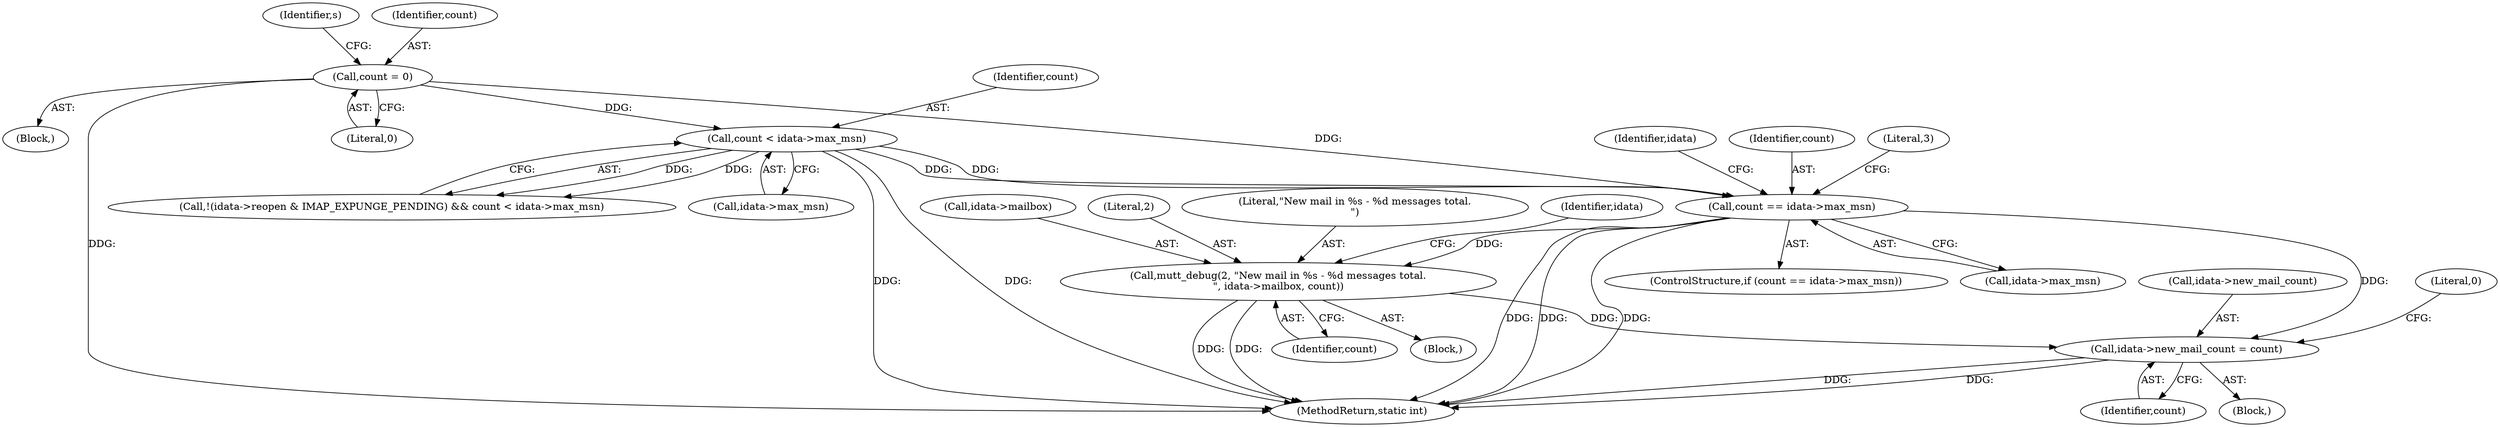 digraph "0_neomutt_36a29280448097f34ce9c94606195f2ac643fed1@pointer" {
"1000191" [label="(Call,count == idata->max_msn)"];
"1000178" [label="(Call,count < idata->max_msn)"];
"1000112" [label="(Call,count = 0)"];
"1000209" [label="(Call,mutt_debug(2, \"New mail in %s - %d messages total.\n\", idata->mailbox, count))"];
"1000221" [label="(Call,idata->new_mail_count = count)"];
"1000205" [label="(Identifier,idata)"];
"1000190" [label="(ControlStructure,if (count == idata->max_msn))"];
"1000193" [label="(Call,idata->max_msn)"];
"1000112" [label="(Call,count = 0)"];
"1000110" [label="(Block,)"];
"1000208" [label="(Block,)"];
"1000401" [label="(Literal,0)"];
"1000117" [label="(Identifier,s)"];
"1000402" [label="(MethodReturn,static int)"];
"1000179" [label="(Identifier,count)"];
"1000211" [label="(Literal,\"New mail in %s - %d messages total.\n\")"];
"1000113" [label="(Identifier,count)"];
"1000218" [label="(Identifier,idata)"];
"1000171" [label="(Call,!(idata->reopen & IMAP_EXPUNGE_PENDING) && count < idata->max_msn)"];
"1000225" [label="(Identifier,count)"];
"1000192" [label="(Identifier,count)"];
"1000209" [label="(Call,mutt_debug(2, \"New mail in %s - %d messages total.\n\", idata->mailbox, count))"];
"1000200" [label="(Block,)"];
"1000178" [label="(Call,count < idata->max_msn)"];
"1000180" [label="(Call,idata->max_msn)"];
"1000222" [label="(Call,idata->new_mail_count)"];
"1000212" [label="(Call,idata->mailbox)"];
"1000221" [label="(Call,idata->new_mail_count = count)"];
"1000215" [label="(Identifier,count)"];
"1000114" [label="(Literal,0)"];
"1000191" [label="(Call,count == idata->max_msn)"];
"1000210" [label="(Literal,2)"];
"1000197" [label="(Literal,3)"];
"1000191" -> "1000190"  [label="AST: "];
"1000191" -> "1000193"  [label="CFG: "];
"1000192" -> "1000191"  [label="AST: "];
"1000193" -> "1000191"  [label="AST: "];
"1000197" -> "1000191"  [label="CFG: "];
"1000205" -> "1000191"  [label="CFG: "];
"1000191" -> "1000402"  [label="DDG: "];
"1000191" -> "1000402"  [label="DDG: "];
"1000191" -> "1000402"  [label="DDG: "];
"1000178" -> "1000191"  [label="DDG: "];
"1000178" -> "1000191"  [label="DDG: "];
"1000112" -> "1000191"  [label="DDG: "];
"1000191" -> "1000209"  [label="DDG: "];
"1000191" -> "1000221"  [label="DDG: "];
"1000178" -> "1000171"  [label="AST: "];
"1000178" -> "1000180"  [label="CFG: "];
"1000179" -> "1000178"  [label="AST: "];
"1000180" -> "1000178"  [label="AST: "];
"1000171" -> "1000178"  [label="CFG: "];
"1000178" -> "1000402"  [label="DDG: "];
"1000178" -> "1000402"  [label="DDG: "];
"1000178" -> "1000171"  [label="DDG: "];
"1000178" -> "1000171"  [label="DDG: "];
"1000112" -> "1000178"  [label="DDG: "];
"1000112" -> "1000110"  [label="AST: "];
"1000112" -> "1000114"  [label="CFG: "];
"1000113" -> "1000112"  [label="AST: "];
"1000114" -> "1000112"  [label="AST: "];
"1000117" -> "1000112"  [label="CFG: "];
"1000112" -> "1000402"  [label="DDG: "];
"1000209" -> "1000208"  [label="AST: "];
"1000209" -> "1000215"  [label="CFG: "];
"1000210" -> "1000209"  [label="AST: "];
"1000211" -> "1000209"  [label="AST: "];
"1000212" -> "1000209"  [label="AST: "];
"1000215" -> "1000209"  [label="AST: "];
"1000218" -> "1000209"  [label="CFG: "];
"1000209" -> "1000402"  [label="DDG: "];
"1000209" -> "1000402"  [label="DDG: "];
"1000209" -> "1000221"  [label="DDG: "];
"1000221" -> "1000200"  [label="AST: "];
"1000221" -> "1000225"  [label="CFG: "];
"1000222" -> "1000221"  [label="AST: "];
"1000225" -> "1000221"  [label="AST: "];
"1000401" -> "1000221"  [label="CFG: "];
"1000221" -> "1000402"  [label="DDG: "];
"1000221" -> "1000402"  [label="DDG: "];
}
